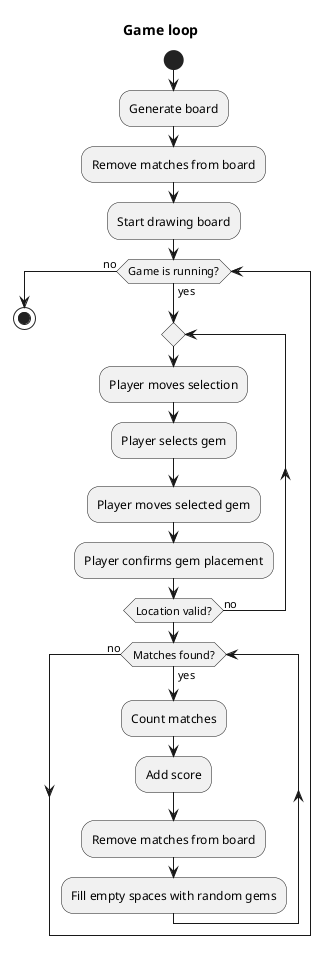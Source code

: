 @startuml
title Game loop

start

:Generate board;
:Remove matches from board;
:Start drawing board;

while (Game is running?) is (yes)
    repeat
        :Player moves selection;
        :Player selects gem;
        :Player moves selected gem;
        :Player confirms gem placement;
    repeat while (Location valid?) is (no)

    while (Matches found?) is (yes)
        :Count matches;
        :Add score;
        :Remove matches from board;
        :Fill empty spaces with random gems;
    endwhile (no)
endwhile (no)

stop

@enduml
